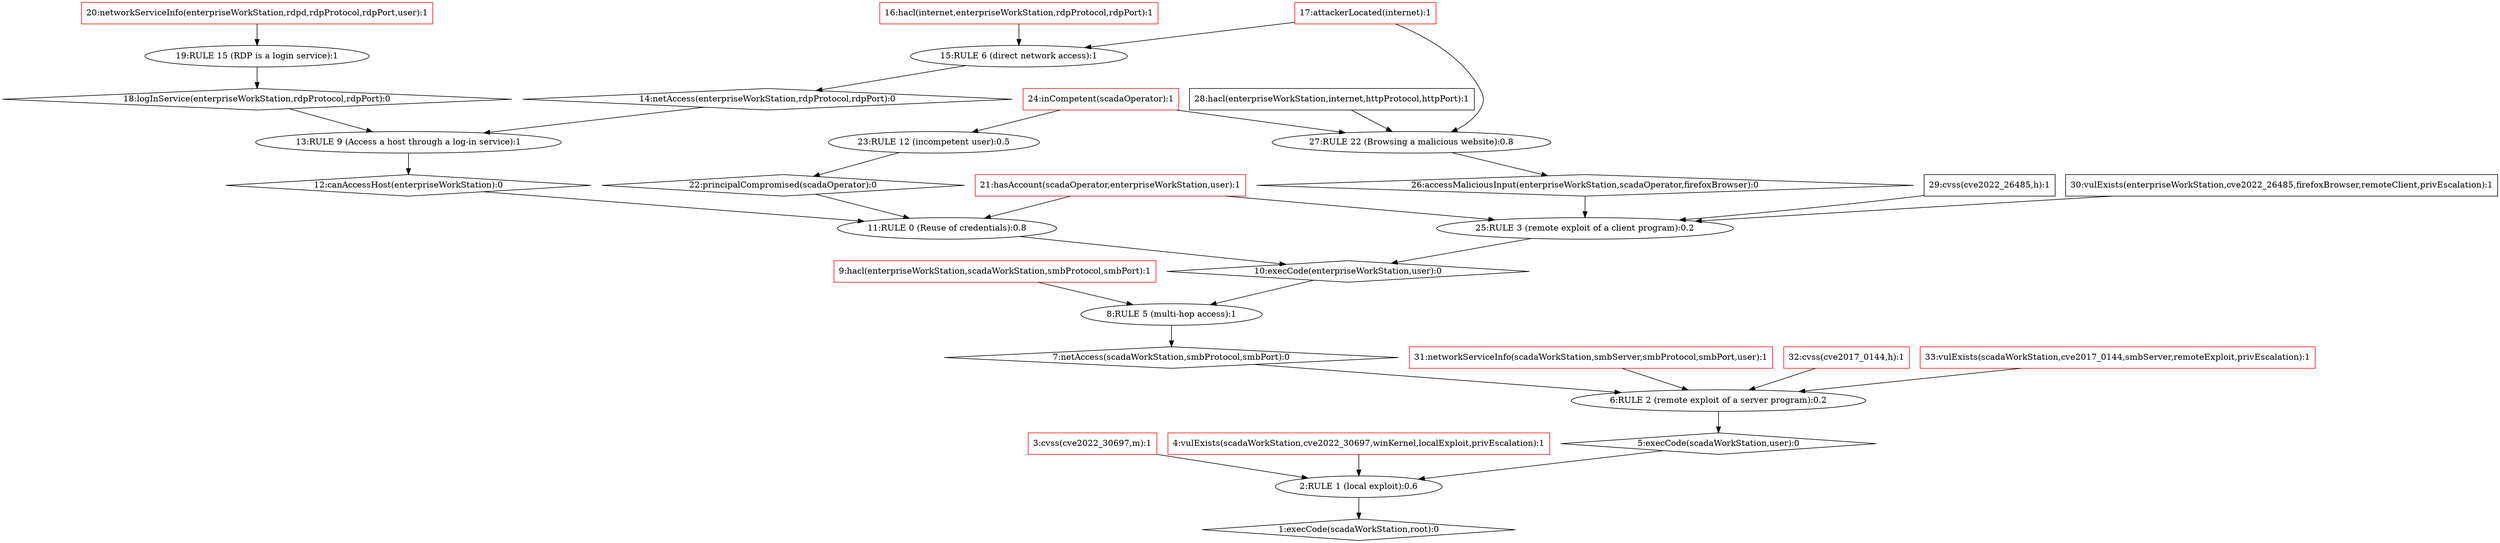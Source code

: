 strict digraph G {
  1 [ label="1:execCode(scadaWorkStation,root):0" shape="diamond" ];
  2 [ label="2:RULE 1 (local exploit):0.6" shape="ellipse" ];
  3 [ label="3:cvss(cve2022_30697,m):1" shape="box" color="red" ];
  4 [ label="4:vulExists(scadaWorkStation,cve2022_30697,winKernel,localExploit,privEscalation):1" shape="box" color="red" ];
  5 [ label="5:execCode(scadaWorkStation,user):0" shape="diamond" ];
  6 [ label="6:RULE 2 (remote exploit of a server program):0.2" shape="ellipse" ];
  7 [ label="7:netAccess(scadaWorkStation,smbProtocol,smbPort):0" shape="diamond" ];
  8 [ label="8:RULE 5 (multi-hop access):1" shape="ellipse" ];
  9 [ label="9:hacl(enterpriseWorkStation,scadaWorkStation,smbProtocol,smbPort):1" shape="box" color="red" ];
  10 [ label="10:execCode(enterpriseWorkStation,user):0" shape="diamond" ];
  11 [ label="11:RULE 0 (Reuse of credentials):0.8" shape="ellipse" ];
  12 [ label="12:canAccessHost(enterpriseWorkStation):0" shape="diamond" ];
  13 [ label="13:RULE 9 (Access a host through a log-in service):1" shape="ellipse" ];
  14 [ label="14:netAccess(enterpriseWorkStation,rdpProtocol,rdpPort):0" shape="diamond" ];
  15 [ label="15:RULE 6 (direct network access):1" shape="ellipse" ];
  16 [ label="16:hacl(internet,enterpriseWorkStation,rdpProtocol,rdpPort):1" shape="box" color="red" ];
  17 [ label="17:attackerLocated(internet):1" shape="box" color="red" ];
  18 [ label="18:logInService(enterpriseWorkStation,rdpProtocol,rdpPort):0" shape="diamond" ];
  19 [ label="19:RULE 15 (RDP is a login service):1" shape="ellipse" ];
  20 [ label="20:networkServiceInfo(enterpriseWorkStation,rdpd,rdpProtocol,rdpPort,user):1" shape="box" color="red" ];
  21 [ label="21:hasAccount(scadaOperator,enterpriseWorkStation,user):1" shape="box" color="red" ];
  22 [ label="22:principalCompromised(scadaOperator):0" shape="diamond" ];
  23 [ label="23:RULE 12 (incompetent user):0.5" shape="ellipse" ];
  24 [ label="24:inCompetent(scadaOperator):1" shape="box" color="red" ];
  25 [ label="25:RULE 3 (remote exploit of a client program):0.2" shape="ellipse" ];
  26 [ label="26:accessMaliciousInput(enterpriseWorkStation,scadaOperator,firefoxBrowser):0" shape="diamond" ];
  27 [ label="27:RULE 22 (Browsing a malicious website):0.8" shape="ellipse" ];
  28 [ label="28:hacl(enterpriseWorkStation,internet,httpProtocol,httpPort):1" shape="box" ];
  29 [ label="29:cvss(cve2022_26485,h):1" shape="box" ];
  30 [ label="30:vulExists(enterpriseWorkStation,cve2022_26485,firefoxBrowser,remoteClient,privEscalation):1" shape="box" ];
  31 [ label="31:networkServiceInfo(scadaWorkStation,smbServer,smbProtocol,smbPort,user):1" shape="box" color="red" ];
  32 [ label="32:cvss(cve2017_0144,h):1" shape="box" color="red" ];
  33 [ label="33:vulExists(scadaWorkStation,cve2017_0144,smbServer,remoteExploit,privEscalation):1" shape="box" color="red" ];
  3 -> 2;
  4 -> 2;
  9 -> 8;
  16 -> 15;
  17 -> 15;
  15 -> 14;
  14 -> 13;
  20 -> 19;
  19 -> 18;
  18 -> 13;
  13 -> 12;
  12 -> 11;
  21 -> 11;
  24 -> 23;
  23 -> 22;
  22 -> 11;
  11 -> 10;
  17 -> 27;
  28 -> 27;
  24 -> 27;
  27 -> 26;
  26 -> 25;
  21 -> 25;
  29 -> 25;
  30 -> 25;
  25 -> 10;
  10 -> 8;
  8 -> 7;
  7 -> 6;
  31 -> 6;
  32 -> 6;
  33 -> 6;
  6 -> 5;
  5 -> 2;
  2 -> 1;
}
